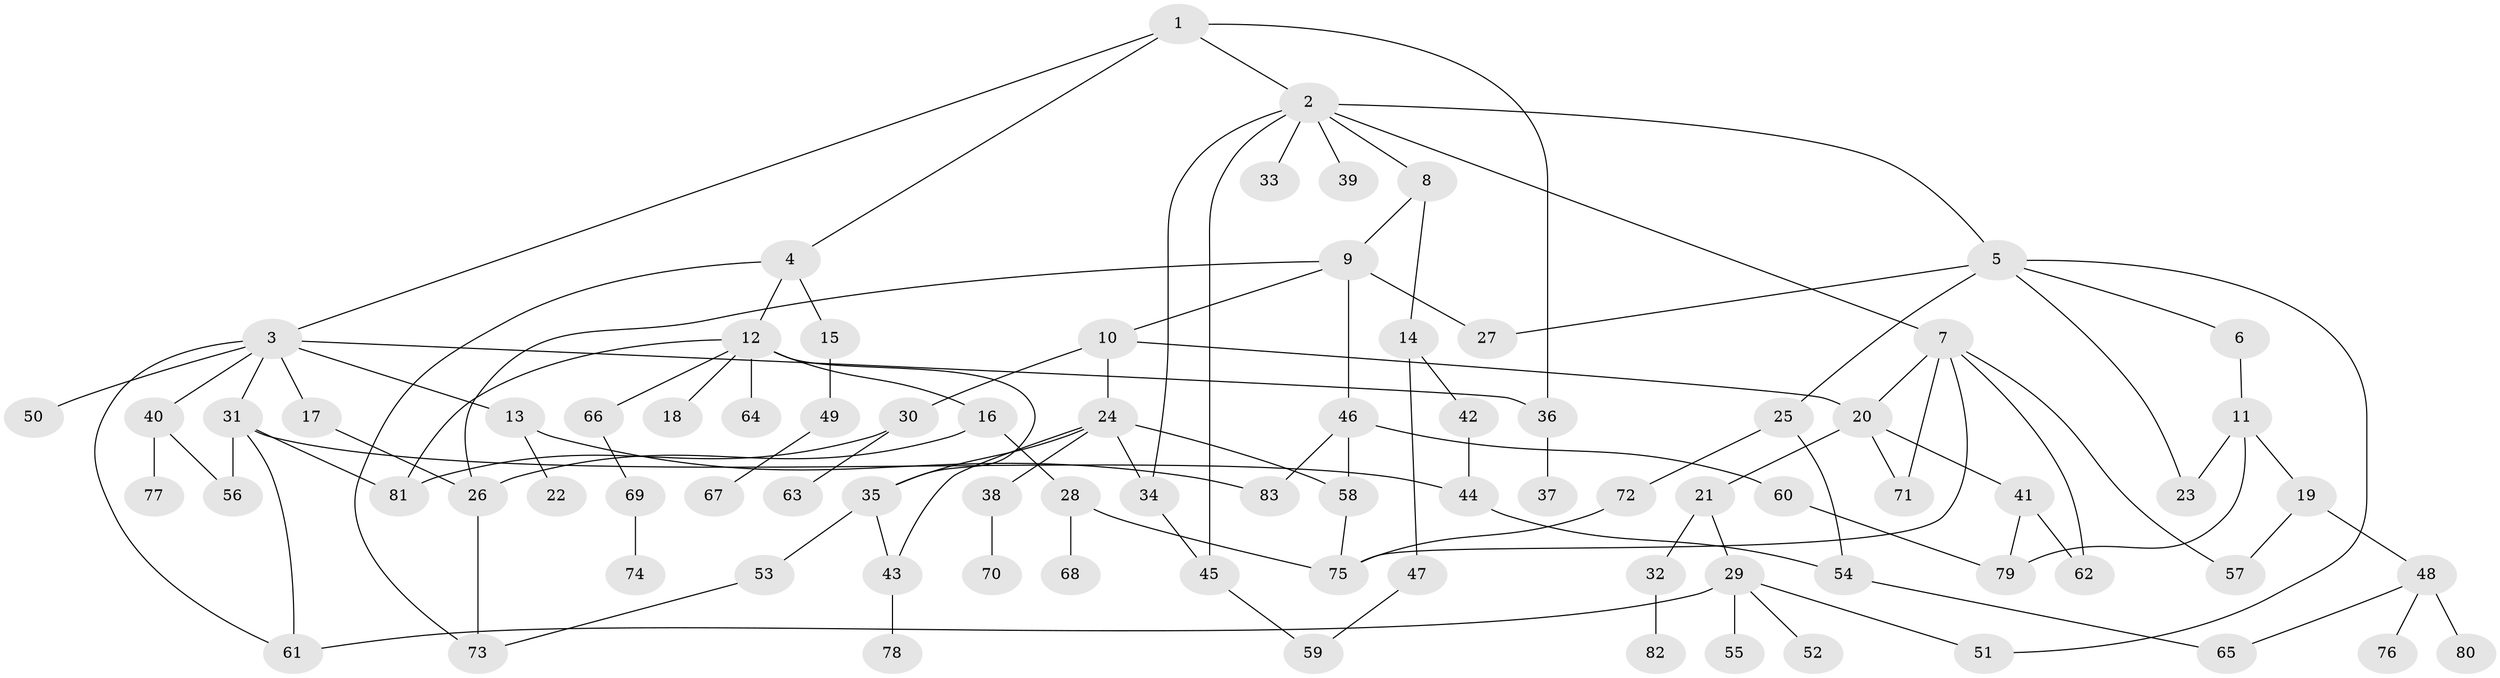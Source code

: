 // Generated by graph-tools (version 1.1) at 2025/49/03/09/25 03:49:16]
// undirected, 83 vertices, 114 edges
graph export_dot {
graph [start="1"]
  node [color=gray90,style=filled];
  1;
  2;
  3;
  4;
  5;
  6;
  7;
  8;
  9;
  10;
  11;
  12;
  13;
  14;
  15;
  16;
  17;
  18;
  19;
  20;
  21;
  22;
  23;
  24;
  25;
  26;
  27;
  28;
  29;
  30;
  31;
  32;
  33;
  34;
  35;
  36;
  37;
  38;
  39;
  40;
  41;
  42;
  43;
  44;
  45;
  46;
  47;
  48;
  49;
  50;
  51;
  52;
  53;
  54;
  55;
  56;
  57;
  58;
  59;
  60;
  61;
  62;
  63;
  64;
  65;
  66;
  67;
  68;
  69;
  70;
  71;
  72;
  73;
  74;
  75;
  76;
  77;
  78;
  79;
  80;
  81;
  82;
  83;
  1 -- 2;
  1 -- 3;
  1 -- 4;
  1 -- 36;
  2 -- 5;
  2 -- 7;
  2 -- 8;
  2 -- 33;
  2 -- 39;
  2 -- 34;
  2 -- 45;
  3 -- 13;
  3 -- 17;
  3 -- 31;
  3 -- 36;
  3 -- 40;
  3 -- 50;
  3 -- 61;
  4 -- 12;
  4 -- 15;
  4 -- 73;
  5 -- 6;
  5 -- 23;
  5 -- 25;
  5 -- 27;
  5 -- 51;
  6 -- 11;
  7 -- 62;
  7 -- 71;
  7 -- 20;
  7 -- 75;
  7 -- 57;
  8 -- 9;
  8 -- 14;
  9 -- 10;
  9 -- 46;
  9 -- 27;
  9 -- 26;
  10 -- 20;
  10 -- 24;
  10 -- 30;
  11 -- 19;
  11 -- 23;
  11 -- 79;
  12 -- 16;
  12 -- 18;
  12 -- 35;
  12 -- 64;
  12 -- 66;
  12 -- 81;
  13 -- 22;
  13 -- 83;
  14 -- 42;
  14 -- 47;
  15 -- 49;
  16 -- 26;
  16 -- 28;
  17 -- 26;
  19 -- 48;
  19 -- 57;
  20 -- 21;
  20 -- 41;
  20 -- 71;
  21 -- 29;
  21 -- 32;
  24 -- 34;
  24 -- 38;
  24 -- 43;
  24 -- 58;
  24 -- 35;
  25 -- 54;
  25 -- 72;
  26 -- 73;
  28 -- 68;
  28 -- 75;
  29 -- 51;
  29 -- 52;
  29 -- 55;
  29 -- 61;
  30 -- 63;
  30 -- 81;
  31 -- 56;
  31 -- 81;
  31 -- 44;
  31 -- 61;
  32 -- 82;
  34 -- 45;
  35 -- 53;
  35 -- 43;
  36 -- 37;
  38 -- 70;
  40 -- 77;
  40 -- 56;
  41 -- 62;
  41 -- 79;
  42 -- 44;
  43 -- 78;
  44 -- 54;
  45 -- 59;
  46 -- 60;
  46 -- 83;
  46 -- 58;
  47 -- 59;
  48 -- 76;
  48 -- 80;
  48 -- 65;
  49 -- 67;
  53 -- 73;
  54 -- 65;
  58 -- 75;
  60 -- 79;
  66 -- 69;
  69 -- 74;
  72 -- 75;
}
